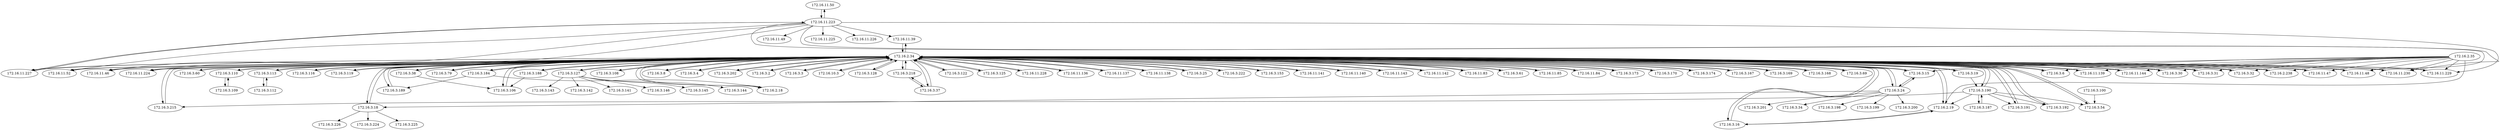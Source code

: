 strict digraph  {
	"172.16.11.50" -> "172.16.11.223"	 [weight=2];
	"172.16.11.52" -> "172.16.2.34"	 [weight=33355];
	"172.16.3.167" -> "172.16.2.34"	 [weight=1051383];
	"172.16.3.169" -> "172.16.2.34"	 [weight=445852];
	"172.16.3.168" -> "172.16.2.34"	 [weight=1133866];
	"172.16.2.238" -> "172.16.2.34"	 [weight=55458];
	"172.16.3.69" -> "172.16.2.34"	 [weight=573522];
	"172.16.2.19" -> "172.16.3.16"	 [weight=2];
	"172.16.2.19" -> "172.16.2.34"	 [weight=321252];
	"172.16.2.18" -> "172.16.2.34"	 [weight=84655];
	"172.16.3.190" -> "172.16.2.19"	 [weight=24];
	"172.16.3.190" -> "172.16.3.191"	 [weight=12];
	"172.16.3.190" -> "172.16.3.192"	 [weight=8];
	"172.16.3.190" -> "172.16.3.187"	 [weight=6];
	"172.16.3.190" -> "172.16.3.54"	 [weight=6];
	"172.16.3.190" -> "172.16.3.215"	 [weight=8];
	"172.16.3.190" -> "172.16.2.34"	 [weight=660515];
	"172.16.3.191" -> "172.16.2.34"	 [weight=207980];
	"172.16.3.192" -> "172.16.2.34"	 [weight=208163];
	"172.16.3.60" -> "172.16.2.34"	 [weight=325286];
	"172.16.11.48" -> "172.16.2.34"	 [weight=83419];
	"172.16.11.47" -> "172.16.2.34"	 [weight=144261];
	"172.16.11.46" -> "172.16.2.34"	 [weight=133426];
	"172.16.3.110" -> "172.16.3.109"	 [weight=12];
	"172.16.3.110" -> "172.16.2.34"	 [weight=1231887];
	"172.16.3.112" -> "172.16.3.113"	 [weight=2];
	"172.16.3.113" -> "172.16.3.112"	 [weight=4];
	"172.16.3.113" -> "172.16.2.34"	 [weight=1232440];
	"172.16.3.116" -> "172.16.2.34"	 [weight=1152287];
	"172.16.3.119" -> "172.16.2.34"	 [weight=1147949];
	"172.16.3.18" -> "172.16.3.226"	 [weight=106];
	"172.16.3.18" -> "172.16.3.224"	 [weight=107];
	"172.16.3.18" -> "172.16.3.225"	 [weight=102];
	"172.16.3.18" -> "172.16.2.34"	 [weight=693452];
	"172.16.3.19" -> "172.16.3.190"	 [weight=2];
	"172.16.3.19" -> "172.16.2.34"	 [weight=905412];
	"172.16.3.16" -> "172.16.2.19"	 [weight=16];
	"172.16.3.16" -> "172.16.2.34"	 [weight=304454];
	"172.16.3.15" -> "172.16.3.24"	 [weight=4];
	"172.16.3.15" -> "172.16.2.34"	 [weight=443282];
	"172.16.3.79" -> "172.16.2.34"	 [weight=251704];
	"172.16.3.189" -> "172.16.2.34"	 [weight=418622];
	"172.16.3.188" -> "172.16.3.106"	 [weight=4];
	"172.16.3.188" -> "172.16.2.34"	 [weight=339193];
	"172.16.3.187" -> "172.16.3.190"	 [weight=2];
	"172.16.3.184" -> "172.16.2.18"	 [weight=4];
	"172.16.3.184" -> "172.16.3.189"	 [weight=4];
	"172.16.3.184" -> "172.16.2.34"	 [weight=501927];
	"172.16.3.100" -> "172.16.3.54"	 [weight=4];
	"172.16.3.106" -> "172.16.2.34"	 [weight=583899];
	"172.16.3.109" -> "172.16.3.110"	 [weight=2];
	"172.16.3.108" -> "172.16.2.34"	 [weight=989527];
	"172.16.3.127" -> "172.16.3.146"	 [weight=16];
	"172.16.3.127" -> "172.16.3.145"	 [weight=24];
	"172.16.3.127" -> "172.16.3.144"	 [weight=21];
	"172.16.3.127" -> "172.16.3.143"	 [weight=13];
	"172.16.3.127" -> "172.16.3.142"	 [weight=9];
	"172.16.3.127" -> "172.16.3.141"	 [weight=32];
	"172.16.3.127" -> "172.16.2.34"	 [weight=2459803];
	"172.16.3.8" -> "172.16.2.34"	 [weight=330067];
	"172.16.3.4" -> "172.16.2.34"	 [weight=111145];
	"172.16.3.202" -> "172.16.2.34"	 [weight=212944];
	"172.16.3.2" -> "172.16.2.34"	 [weight=223976];
	"172.16.3.3" -> "172.16.2.34"	 [weight=276364];
	"172.16.10.3" -> "172.16.2.34"	 [weight=1800092];
	"172.16.11.230" -> "172.16.2.34"	 [weight=116987];
	"172.16.3.54" -> "172.16.2.34"	 [weight=332105];
	"172.16.3.128" -> "172.16.2.34"	 [weight=2144416];
	"172.16.3.218" -> "172.16.3.37"	 [weight=2];
	"172.16.3.218" -> "172.16.2.34"	 [weight=1160388];
	"172.16.3.122" -> "172.16.2.34"	 [weight=1151225];
	"172.16.3.125" -> "172.16.2.34"	 [weight=1150991];
	"172.16.3.6" -> "172.16.2.34"	 [weight=165637];
	"172.16.3.215" -> "172.16.2.34"	 [weight=208442];
	"172.16.11.228" -> "172.16.2.34"	 [weight=116802];
	"172.16.11.229" -> "172.16.2.34"	 [weight=117041];
	"172.16.11.136" -> "172.16.2.34"	 [weight=850];
	"172.16.11.137" -> "172.16.2.34"	 [weight=854];
	"172.16.11.138" -> "172.16.2.34"	 [weight=47];
	"172.16.11.139" -> "172.16.2.34"	 [weight=224];
	"172.16.11.223" -> "172.16.11.50"	 [weight=9];
	"172.16.11.223" -> "172.16.11.52"	 [weight=4];
	"172.16.11.223" -> "172.16.11.49"	 [weight=10];
	"172.16.11.223" -> "172.16.11.48"	 [weight=2];
	"172.16.11.223" -> "172.16.11.46"	 [weight=2];
	"172.16.11.223" -> "172.16.11.230"	 [weight=6];
	"172.16.11.223" -> "172.16.11.229"	 [weight=4];
	"172.16.11.223" -> "172.16.11.224"	 [weight=4];
	"172.16.11.223" -> "172.16.11.225"	 [weight=59];
	"172.16.11.223" -> "172.16.11.226"	 [weight=60];
	"172.16.11.223" -> "172.16.11.227"	 [weight=2];
	"172.16.11.223" -> "172.16.11.39"	 [weight=2];
	"172.16.11.224" -> "172.16.2.34"	 [weight=116735];
	"172.16.11.227" -> "172.16.11.223"	 [weight=2];
	"172.16.11.227" -> "172.16.2.34"	 [weight=116797];
	"172.16.3.25" -> "172.16.2.34"	 [weight=376181];
	"172.16.3.24" -> "172.16.3.198"	 [weight=16];
	"172.16.3.24" -> "172.16.3.199"	 [weight=12];
	"172.16.3.24" -> "172.16.3.200"	 [weight=18];
	"172.16.3.24" -> "172.16.3.18"	 [weight=6];
	"172.16.3.24" -> "172.16.3.15"	 [weight=4];
	"172.16.3.24" -> "172.16.3.201"	 [weight=12];
	"172.16.3.24" -> "172.16.3.34"	 [weight=8];
	"172.16.3.24" -> "172.16.2.34"	 [weight=621321];
	"172.16.3.222" -> "172.16.2.34"	 [weight=1870898];
	"172.16.3.153" -> "172.16.2.34"	 [weight=168061];
	"172.16.11.144" -> "172.16.2.34"	 [weight=280];
	"172.16.11.141" -> "172.16.2.34"	 [weight=128185];
	"172.16.11.140" -> "172.16.2.34"	 [weight=128300];
	"172.16.11.143" -> "172.16.2.34"	 [weight=1406];
	"172.16.11.142" -> "172.16.2.34"	 [weight=207579];
	"172.16.3.37" -> "172.16.3.218"	 [weight=4];
	"172.16.3.37" -> "172.16.2.34"	 [weight=657413];
	"172.16.3.30" -> "172.16.2.34"	 [weight=165820];
	"172.16.3.31" -> "172.16.2.34"	 [weight=138259];
	"172.16.3.32" -> "172.16.2.34"	 [weight=138240];
	"172.16.11.39" -> "172.16.2.34"	 [weight=116873];
	"172.16.3.38" -> "172.16.3.106"	 [weight=2];
	"172.16.3.38" -> "172.16.2.34"	 [weight=376885];
	"172.16.11.83" -> "172.16.2.34"	 [weight=346891];
	"172.16.3.61" -> "172.16.2.34"	 [weight=326042];
	"172.16.11.85" -> "172.16.2.34"	 [weight=83509];
	"172.16.11.84" -> "172.16.2.34"	 [weight=346792];
	"172.16.2.35" -> "172.16.2.238"	 [weight=4];
	"172.16.2.35" -> "172.16.2.19"	 [weight=192];
	"172.16.2.35" -> "172.16.11.48"	 [weight=6];
	"172.16.2.35" -> "172.16.11.47"	 [weight=2];
	"172.16.2.35" -> "172.16.3.15"	 [weight=6];
	"172.16.2.35" -> "172.16.11.230"	 [weight=22];
	"172.16.2.35" -> "172.16.3.6"	 [weight=4];
	"172.16.2.35" -> "172.16.11.229"	 [weight=10];
	"172.16.2.35" -> "172.16.11.139"	 [weight=2];
	"172.16.2.35" -> "172.16.11.144"	 [weight=2];
	"172.16.2.35" -> "172.16.3.30"	 [weight=4];
	"172.16.2.35" -> "172.16.3.31"	 [weight=4];
	"172.16.2.35" -> "172.16.3.32"	 [weight=2];
	"172.16.2.34" -> "172.16.11.52"	 [weight=33420];
	"172.16.2.34" -> "172.16.3.167"	 [weight=1052031];
	"172.16.2.34" -> "172.16.3.169"	 [weight=446487];
	"172.16.2.34" -> "172.16.3.168"	 [weight=1132643];
	"172.16.2.34" -> "172.16.2.238"	 [weight=55580];
	"172.16.2.34" -> "172.16.3.69"	 [weight=574232];
	"172.16.2.34" -> "172.16.2.19"	 [weight=319858];
	"172.16.2.34" -> "172.16.2.18"	 [weight=85251];
	"172.16.2.34" -> "172.16.3.190"	 [weight=658988];
	"172.16.2.34" -> "172.16.3.191"	 [weight=208219];
	"172.16.2.34" -> "172.16.3.192"	 [weight=208517];
	"172.16.2.34" -> "172.16.3.60"	 [weight=328389];
	"172.16.2.34" -> "172.16.11.48"	 [weight=83392];
	"172.16.2.34" -> "172.16.11.47"	 [weight=144033];
	"172.16.2.34" -> "172.16.11.46"	 [weight=133615];
	"172.16.2.34" -> "172.16.3.110"	 [weight=1225585];
	"172.16.2.34" -> "172.16.3.113"	 [weight=1225742];
	"172.16.2.34" -> "172.16.3.116"	 [weight=1145077];
	"172.16.2.34" -> "172.16.3.119"	 [weight=1143843];
	"172.16.2.34" -> "172.16.3.18"	 [weight=691917];
	"172.16.2.34" -> "172.16.3.19"	 [weight=904500];
	"172.16.2.34" -> "172.16.3.16"	 [weight=302971];
	"172.16.2.34" -> "172.16.3.15"	 [weight=442039];
	"172.16.2.34" -> "172.16.3.79"	 [weight=250894];
	"172.16.2.34" -> "172.16.3.189"	 [weight=417271];
	"172.16.2.34" -> "172.16.3.188"	 [weight=337677];
	"172.16.2.34" -> "172.16.3.184"	 [weight=500676];
	"172.16.2.34" -> "172.16.3.106"	 [weight=582461];
	"172.16.2.34" -> "172.16.3.108"	 [weight=983029];
	"172.16.2.34" -> "172.16.3.127"	 [weight=2444354];
	"172.16.2.34" -> "172.16.3.8"	 [weight=329855];
	"172.16.2.34" -> "172.16.3.4"	 [weight=111190];
	"172.16.2.34" -> "172.16.3.202"	 [weight=212936];
	"172.16.2.34" -> "172.16.3.2"	 [weight=223569];
	"172.16.2.34" -> "172.16.3.3"	 [weight=275773];
	"172.16.2.34" -> "172.16.10.3"	 [weight=1801522];
	"172.16.2.34" -> "172.16.11.230"	 [weight=116729];
	"172.16.2.34" -> "172.16.3.54"	 [weight=331121];
	"172.16.2.34" -> "172.16.3.128"	 [weight=2133546];
	"172.16.2.34" -> "172.16.3.218"	 [weight=1152660];
	"172.16.2.34" -> "172.16.3.122"	 [weight=1146081];
	"172.16.2.34" -> "172.16.3.125"	 [weight=1146334];
	"172.16.2.34" -> "172.16.3.6"	 [weight=165726];
	"172.16.2.34" -> "172.16.3.215"	 [weight=208459];
	"172.16.2.34" -> "172.16.11.228"	 [weight=116241];
	"172.16.2.34" -> "172.16.11.229"	 [weight=116181];
	"172.16.2.34" -> "172.16.11.136"	 [weight=848];
	"172.16.2.34" -> "172.16.11.137"	 [weight=847];
	"172.16.2.34" -> "172.16.11.138"	 [weight=47];
	"172.16.2.34" -> "172.16.11.139"	 [weight=223];
	"172.16.2.34" -> "172.16.11.224"	 [weight=116311];
	"172.16.2.34" -> "172.16.11.227"	 [weight=115989];
	"172.16.2.34" -> "172.16.3.25"	 [weight=376273];
	"172.16.2.34" -> "172.16.3.24"	 [weight=618558];
	"172.16.2.34" -> "172.16.3.222"	 [weight=1862238];
	"172.16.2.34" -> "172.16.3.153"	 [weight=167523];
	"172.16.2.34" -> "172.16.11.144"	 [weight=275];
	"172.16.2.34" -> "172.16.11.141"	 [weight=127989];
	"172.16.2.34" -> "172.16.11.140"	 [weight=128277];
	"172.16.2.34" -> "172.16.11.143"	 [weight=1396];
	"172.16.2.34" -> "172.16.11.142"	 [weight=207184];
	"172.16.2.34" -> "172.16.3.37"	 [weight=655067];
	"172.16.2.34" -> "172.16.3.30"	 [weight=166239];
	"172.16.2.34" -> "172.16.3.31"	 [weight=138295];
	"172.16.2.34" -> "172.16.3.32"	 [weight=138478];
	"172.16.2.34" -> "172.16.11.39"	 [weight=116305];
	"172.16.2.34" -> "172.16.3.38"	 [weight=375970];
	"172.16.2.34" -> "172.16.11.83"	 [weight=345136];
	"172.16.2.34" -> "172.16.3.61"	 [weight=328807];
	"172.16.2.34" -> "172.16.11.85"	 [weight=83291];
	"172.16.2.34" -> "172.16.11.84"	 [weight=345694];
	"172.16.2.34" -> "172.16.3.173"	 [weight=429337];
	"172.16.2.34" -> "172.16.3.170"	 [weight=548123];
	"172.16.2.34" -> "172.16.3.174"	 [weight=430152];
	"172.16.3.173" -> "172.16.2.34"	 [weight=428810];
	"172.16.3.170" -> "172.16.2.34"	 [weight=445590];
	"172.16.3.174" -> "172.16.2.34"	 [weight=429437];
}
